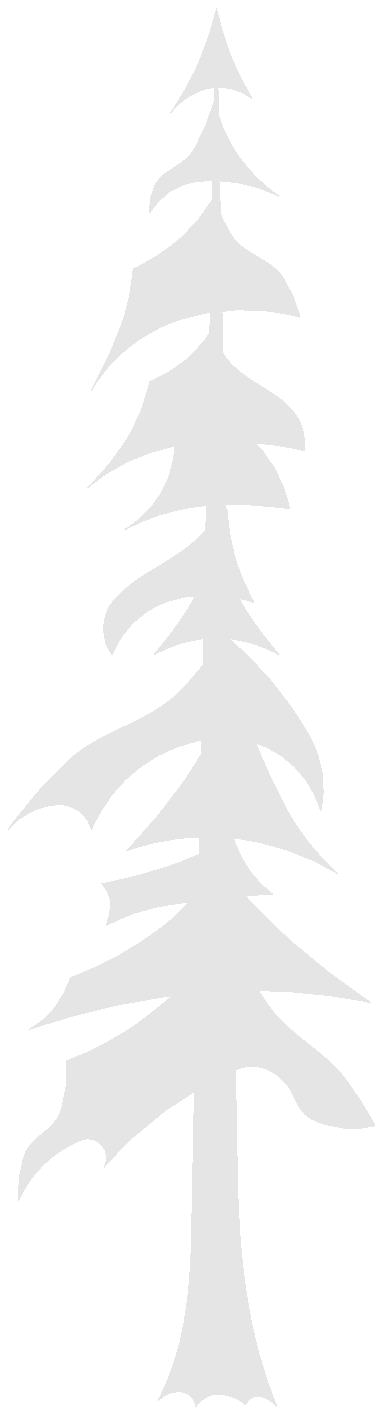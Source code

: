 %beginchar("a",.5in#,1.25in#,0);
beginfig(1)
path branch[], trunk;
branch1 = flex((0,660),(-9,633),(-22,610))
 & flex((-22,610),(-3,622),(17,617))
 & flex((17,617),(7,637),(0,660)) & cycle;
branch2 = flex((30,570),(10,590),(-1,616))
 & flex((-1,616),(-11,592),(-29,576),(-32,562))
 & flex((-32,562),(-10,577),(30,570)) & cycle;
branch3 = flex((-1,570),(-17,550),(-40,535))
 & flex((-40,535),(-45,510),(-60,477))
 & flex((-60,477),(-20,510),(40,512))
 & flex((40,512),(31,532),(8,550),(-1,570)) & cycle;
branch4 = flex((0,509),(-14,492),(-32,481))
 & flex((-32,481),(-42,455),(-62,430))
 & flex((-62,430),(-20,450),(42,448))
 & flex((42,448),(38,465),(4,493),(0,509)) & cycle;
branch5 = flex((-22,470),(-23,435),(-44,410))
 & flex((-44,410),(-10,421),(35,420))
 & flex((35,420),(15,455),(-22,470)) & cycle;
branch6 = flex((18,375),(9,396),(5,420))
 & flex((5,420),(-5,410),(-50,375),(-50,350))
 & flex((-50,350),(-25,375),(18,375)) & cycle;
branch7 = flex((0,400),(-13,373),(-30,350))
 & flex((-30,350),(0,358),(30,350))
 & flex((30,350),(13,373),(0,400)) & cycle;
branch8 = flex((50,275),(45,310),(3,360))
 & flex((3,360),(-20,330),(-70,300),(-100,266))
 & flex((-100,266),(-75,278),(-60,266))
 & flex((-60,266),(0,310),(50,275)) & cycle;
branch9 = flex((10,333),(-15,290),(-43,256))
 & flex((-43,256),(8,262),(58,245))
 & flex((58,245),(34,275),(10,333)) & cycle;
branch10 = flex((8,262),(-21,249),(-55,240))
 & flex((-55,240),(-51,232),(-53,220))
 & flex((-53,220),(-28,229),(27,235))
 & flex((27,235),(16,246),(8,262)) & cycle;
branch11 = flex((0,250),(-25,220),(-70,195))
 & flex((-70,195),(-78,180),(-90,170))
 & flex((-90,170),(-5,188),(74,183))
 & flex((74,183),(34,214),(0,250)) & cycle;
branch12 = flex((8,215),(-35,175),(-72,155))
 & flex((-72,155),(-75,130),(-92,110),(-95,88))
 & flex((-95,88),(-65,117),(-54,104))
 & flex((-54,104),(10,151),(35,142))
  ..flex((42,130),(60,123),(76,124))
 & flex((76,124),(62,146),(26,180),(8,215)) & cycle ;
trunk = (0,660)---(-12,70)..{curl5}(-28,-8)
 & flex((-28,-8),(-16,-4),(-10,-11))
 & flex((-10,-11),(0,-5),(14,-10))
 & flex((14,-10),(20,-6),(29,-11))
 & (29,-11){curl4} .. (10,100)---cycle;
% w=3in; h=8in;
%fill superellipse((w,.5h),(.5w,h),(0,.5h),(.5w,0),.8) withcolor (.411,.490,.682);
branch0=trunk;
for n=0 upto 12:
 unfill branch[n] shifted (150,50) scaled (.75) withcolor (.9,.9,.9);
endfor;
endfig;
bye


http://www.fi.muni.cz/~thanh/download/pdftex
